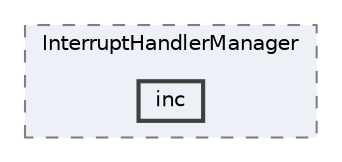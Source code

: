 digraph "EGEMOBİL/EEM_TASK/MotorDriveFeature/InterruptHandlerManager/inc"
{
 // LATEX_PDF_SIZE
  bgcolor="transparent";
  edge [fontname=Helvetica,fontsize=10,labelfontname=Helvetica,labelfontsize=10];
  node [fontname=Helvetica,fontsize=10,shape=box,height=0.2,width=0.4];
  compound=true
  subgraph clusterdir_9ea4a09b517cdf1b17b53183c55d7128 {
    graph [ bgcolor="#edf0f7", pencolor="grey50", label="InterruptHandlerManager", fontname=Helvetica,fontsize=10 style="filled,dashed", URL="dir_9ea4a09b517cdf1b17b53183c55d7128.html",tooltip=""]
  dir_b1812e161ddba6008adfc2b920aa498b [label="inc", fillcolor="#edf0f7", color="grey25", style="filled,bold", URL="dir_b1812e161ddba6008adfc2b920aa498b.html",tooltip=""];
  }
}
